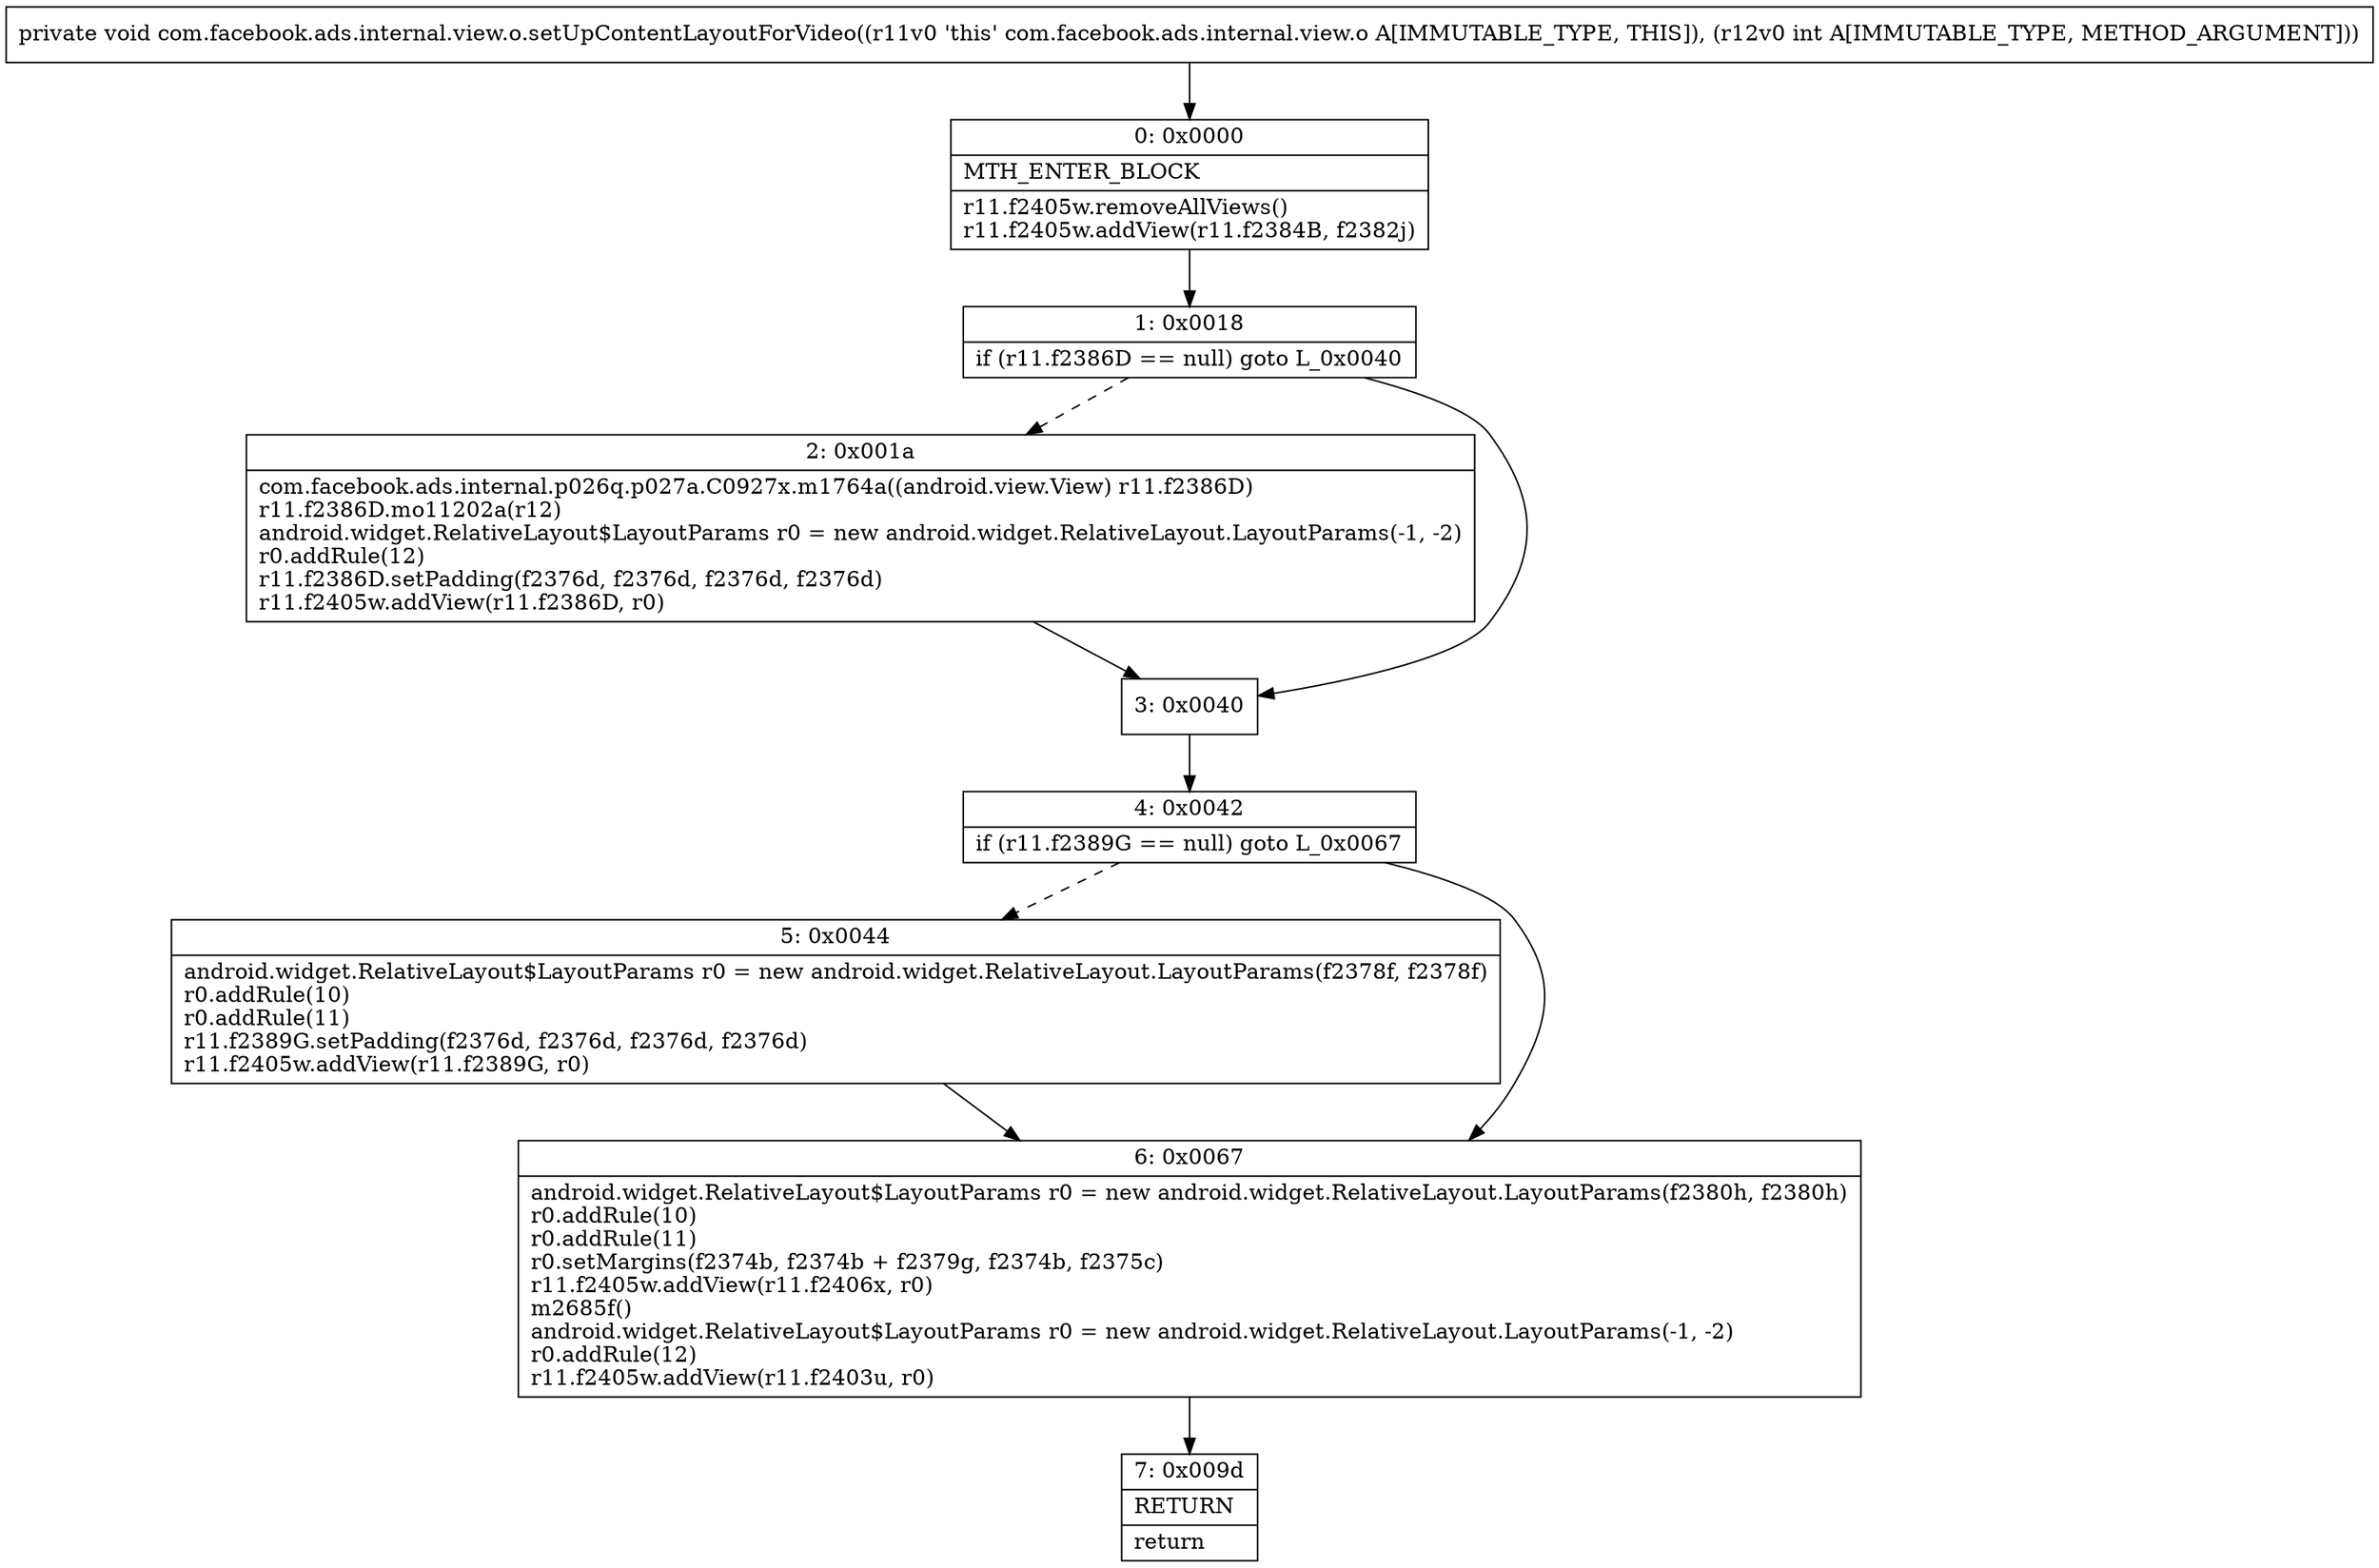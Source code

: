 digraph "CFG forcom.facebook.ads.internal.view.o.setUpContentLayoutForVideo(I)V" {
Node_0 [shape=record,label="{0\:\ 0x0000|MTH_ENTER_BLOCK\l|r11.f2405w.removeAllViews()\lr11.f2405w.addView(r11.f2384B, f2382j)\l}"];
Node_1 [shape=record,label="{1\:\ 0x0018|if (r11.f2386D == null) goto L_0x0040\l}"];
Node_2 [shape=record,label="{2\:\ 0x001a|com.facebook.ads.internal.p026q.p027a.C0927x.m1764a((android.view.View) r11.f2386D)\lr11.f2386D.mo11202a(r12)\landroid.widget.RelativeLayout$LayoutParams r0 = new android.widget.RelativeLayout.LayoutParams(\-1, \-2)\lr0.addRule(12)\lr11.f2386D.setPadding(f2376d, f2376d, f2376d, f2376d)\lr11.f2405w.addView(r11.f2386D, r0)\l}"];
Node_3 [shape=record,label="{3\:\ 0x0040}"];
Node_4 [shape=record,label="{4\:\ 0x0042|if (r11.f2389G == null) goto L_0x0067\l}"];
Node_5 [shape=record,label="{5\:\ 0x0044|android.widget.RelativeLayout$LayoutParams r0 = new android.widget.RelativeLayout.LayoutParams(f2378f, f2378f)\lr0.addRule(10)\lr0.addRule(11)\lr11.f2389G.setPadding(f2376d, f2376d, f2376d, f2376d)\lr11.f2405w.addView(r11.f2389G, r0)\l}"];
Node_6 [shape=record,label="{6\:\ 0x0067|android.widget.RelativeLayout$LayoutParams r0 = new android.widget.RelativeLayout.LayoutParams(f2380h, f2380h)\lr0.addRule(10)\lr0.addRule(11)\lr0.setMargins(f2374b, f2374b + f2379g, f2374b, f2375c)\lr11.f2405w.addView(r11.f2406x, r0)\lm2685f()\landroid.widget.RelativeLayout$LayoutParams r0 = new android.widget.RelativeLayout.LayoutParams(\-1, \-2)\lr0.addRule(12)\lr11.f2405w.addView(r11.f2403u, r0)\l}"];
Node_7 [shape=record,label="{7\:\ 0x009d|RETURN\l|return\l}"];
MethodNode[shape=record,label="{private void com.facebook.ads.internal.view.o.setUpContentLayoutForVideo((r11v0 'this' com.facebook.ads.internal.view.o A[IMMUTABLE_TYPE, THIS]), (r12v0 int A[IMMUTABLE_TYPE, METHOD_ARGUMENT])) }"];
MethodNode -> Node_0;
Node_0 -> Node_1;
Node_1 -> Node_2[style=dashed];
Node_1 -> Node_3;
Node_2 -> Node_3;
Node_3 -> Node_4;
Node_4 -> Node_5[style=dashed];
Node_4 -> Node_6;
Node_5 -> Node_6;
Node_6 -> Node_7;
}

